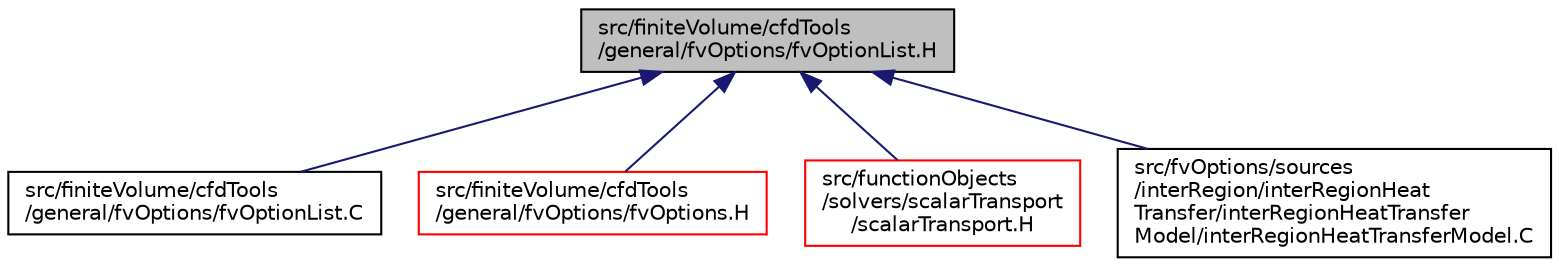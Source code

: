 digraph "src/finiteVolume/cfdTools/general/fvOptions/fvOptionList.H"
{
  bgcolor="transparent";
  edge [fontname="Helvetica",fontsize="10",labelfontname="Helvetica",labelfontsize="10"];
  node [fontname="Helvetica",fontsize="10",shape=record];
  Node248 [label="src/finiteVolume/cfdTools\l/general/fvOptions/fvOptionList.H",height=0.2,width=0.4,color="black", fillcolor="grey75", style="filled", fontcolor="black"];
  Node248 -> Node249 [dir="back",color="midnightblue",fontsize="10",style="solid",fontname="Helvetica"];
  Node249 [label="src/finiteVolume/cfdTools\l/general/fvOptions/fvOptionList.C",height=0.2,width=0.4,color="black",URL="$a01283.html"];
  Node248 -> Node250 [dir="back",color="midnightblue",fontsize="10",style="solid",fontname="Helvetica"];
  Node250 [label="src/finiteVolume/cfdTools\l/general/fvOptions/fvOptions.H",height=0.2,width=0.4,color="red",URL="$a01295.html"];
  Node248 -> Node295 [dir="back",color="midnightblue",fontsize="10",style="solid",fontname="Helvetica"];
  Node295 [label="src/functionObjects\l/solvers/scalarTransport\l/scalarTransport.H",height=0.2,width=0.4,color="red",URL="$a04934.html"];
  Node248 -> Node297 [dir="back",color="midnightblue",fontsize="10",style="solid",fontname="Helvetica"];
  Node297 [label="src/fvOptions/sources\l/interRegion/interRegionHeat\lTransfer/interRegionHeatTransfer\lModel/interRegionHeatTransferModel.C",height=0.2,width=0.4,color="black",URL="$a05471.html"];
}
